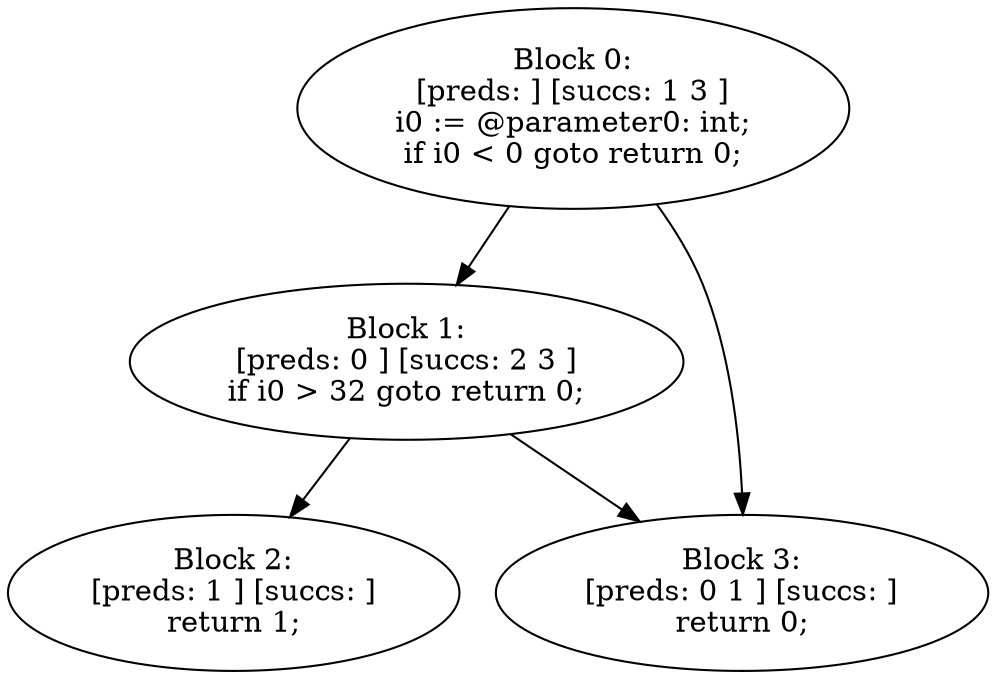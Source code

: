 digraph "unitGraph" {
    "Block 0:
[preds: ] [succs: 1 3 ]
i0 := @parameter0: int;
if i0 < 0 goto return 0;
"
    "Block 1:
[preds: 0 ] [succs: 2 3 ]
if i0 > 32 goto return 0;
"
    "Block 2:
[preds: 1 ] [succs: ]
return 1;
"
    "Block 3:
[preds: 0 1 ] [succs: ]
return 0;
"
    "Block 0:
[preds: ] [succs: 1 3 ]
i0 := @parameter0: int;
if i0 < 0 goto return 0;
"->"Block 1:
[preds: 0 ] [succs: 2 3 ]
if i0 > 32 goto return 0;
";
    "Block 0:
[preds: ] [succs: 1 3 ]
i0 := @parameter0: int;
if i0 < 0 goto return 0;
"->"Block 3:
[preds: 0 1 ] [succs: ]
return 0;
";
    "Block 1:
[preds: 0 ] [succs: 2 3 ]
if i0 > 32 goto return 0;
"->"Block 2:
[preds: 1 ] [succs: ]
return 1;
";
    "Block 1:
[preds: 0 ] [succs: 2 3 ]
if i0 > 32 goto return 0;
"->"Block 3:
[preds: 0 1 ] [succs: ]
return 0;
";
}
